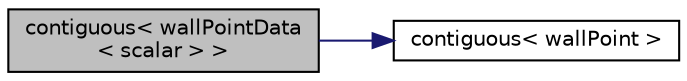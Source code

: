 digraph "contiguous&lt; wallPointData&lt; scalar &gt; &gt;"
{
  bgcolor="transparent";
  edge [fontname="Helvetica",fontsize="10",labelfontname="Helvetica",labelfontsize="10"];
  node [fontname="Helvetica",fontsize="10",shape=record];
  rankdir="LR";
  Node1 [label="contiguous\< wallPointData\l\< scalar \> \>",height=0.2,width=0.4,color="black", fillcolor="grey75", style="filled", fontcolor="black"];
  Node1 -> Node2 [color="midnightblue",fontsize="10",style="solid",fontname="Helvetica"];
  Node2 [label="contiguous\< wallPoint \>",height=0.2,width=0.4,color="black",URL="$a10725.html#ab2ab1eb337dc0d000f02a39c26d608da",tooltip="Data associated with wallPoint type are contiguous. "];
}
